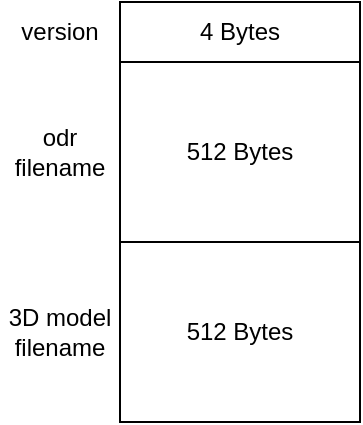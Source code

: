 <mxfile version="20.0.4" type="github">
  <diagram id="hOhBumZC9-CvxR034xT6" name="Page-1">
    <mxGraphModel dx="771" dy="458" grid="1" gridSize="10" guides="1" tooltips="1" connect="1" arrows="1" fold="1" page="1" pageScale="1" pageWidth="850" pageHeight="1100" math="0" shadow="0">
      <root>
        <mxCell id="0" />
        <mxCell id="1" parent="0" />
        <mxCell id="nI_rh2UEM4SlCN1rD2Qn-2" value="4 Bytes" style="rounded=0;whiteSpace=wrap;html=1;" vertex="1" parent="1">
          <mxGeometry x="250" y="160" width="120" height="30" as="geometry" />
        </mxCell>
        <mxCell id="nI_rh2UEM4SlCN1rD2Qn-3" value="512 Bytes" style="rounded=0;whiteSpace=wrap;html=1;" vertex="1" parent="1">
          <mxGeometry x="250" y="190" width="120" height="90" as="geometry" />
        </mxCell>
        <mxCell id="nI_rh2UEM4SlCN1rD2Qn-4" value="version" style="text;html=1;strokeColor=none;fillColor=none;align=center;verticalAlign=middle;whiteSpace=wrap;rounded=0;" vertex="1" parent="1">
          <mxGeometry x="190" y="160" width="60" height="30" as="geometry" />
        </mxCell>
        <mxCell id="nI_rh2UEM4SlCN1rD2Qn-5" value="512 Bytes" style="rounded=0;whiteSpace=wrap;html=1;" vertex="1" parent="1">
          <mxGeometry x="250" y="280" width="120" height="90" as="geometry" />
        </mxCell>
        <mxCell id="nI_rh2UEM4SlCN1rD2Qn-6" value="&lt;span data-json=&quot;%7B%22type%22%3A%22text%22%2C%22data%22%3A%5B%7B%22type%22%3A1%2C%22style%22%3A%7B%7D%2C%22text%22%3A%22odr%20filename%22%7D%5D%7D&quot; class=&quot;mm-editor-clipboard&quot;&gt;odr filename&lt;/span&gt;" style="text;html=1;strokeColor=none;fillColor=none;align=center;verticalAlign=middle;whiteSpace=wrap;rounded=0;" vertex="1" parent="1">
          <mxGeometry x="190" y="220" width="60" height="30" as="geometry" />
        </mxCell>
        <mxCell id="nI_rh2UEM4SlCN1rD2Qn-7" value="&lt;span data-json=&quot;%7B%22type%22%3A%22text%22%2C%22data%22%3A%5B%7B%22type%22%3A1%2C%22style%22%3A%7B%7D%2C%22text%22%3A%223D%20model%20filename%22%7D%5D%7D&quot; class=&quot;mm-editor-clipboard&quot;&gt;3D model filename&lt;/span&gt;" style="text;html=1;strokeColor=none;fillColor=none;align=center;verticalAlign=middle;whiteSpace=wrap;rounded=0;" vertex="1" parent="1">
          <mxGeometry x="190" y="310" width="60" height="30" as="geometry" />
        </mxCell>
      </root>
    </mxGraphModel>
  </diagram>
</mxfile>
